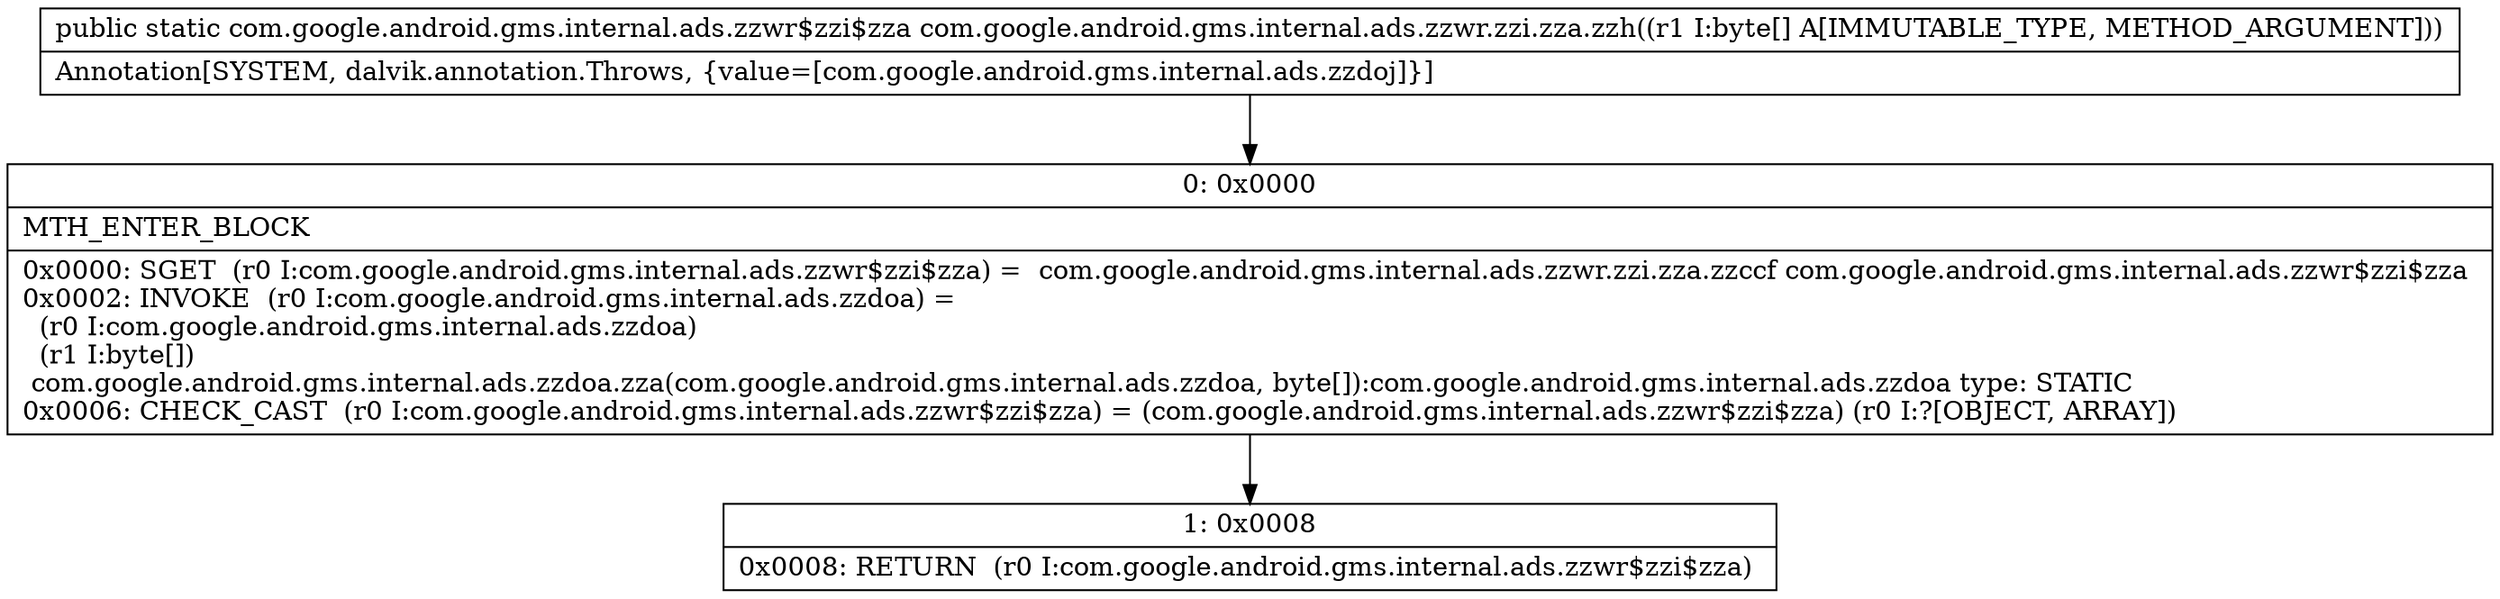 digraph "CFG forcom.google.android.gms.internal.ads.zzwr.zzi.zza.zzh([B)Lcom\/google\/android\/gms\/internal\/ads\/zzwr$zzi$zza;" {
Node_0 [shape=record,label="{0\:\ 0x0000|MTH_ENTER_BLOCK\l|0x0000: SGET  (r0 I:com.google.android.gms.internal.ads.zzwr$zzi$zza) =  com.google.android.gms.internal.ads.zzwr.zzi.zza.zzccf com.google.android.gms.internal.ads.zzwr$zzi$zza \l0x0002: INVOKE  (r0 I:com.google.android.gms.internal.ads.zzdoa) = \l  (r0 I:com.google.android.gms.internal.ads.zzdoa)\l  (r1 I:byte[])\l com.google.android.gms.internal.ads.zzdoa.zza(com.google.android.gms.internal.ads.zzdoa, byte[]):com.google.android.gms.internal.ads.zzdoa type: STATIC \l0x0006: CHECK_CAST  (r0 I:com.google.android.gms.internal.ads.zzwr$zzi$zza) = (com.google.android.gms.internal.ads.zzwr$zzi$zza) (r0 I:?[OBJECT, ARRAY]) \l}"];
Node_1 [shape=record,label="{1\:\ 0x0008|0x0008: RETURN  (r0 I:com.google.android.gms.internal.ads.zzwr$zzi$zza) \l}"];
MethodNode[shape=record,label="{public static com.google.android.gms.internal.ads.zzwr$zzi$zza com.google.android.gms.internal.ads.zzwr.zzi.zza.zzh((r1 I:byte[] A[IMMUTABLE_TYPE, METHOD_ARGUMENT]))  | Annotation[SYSTEM, dalvik.annotation.Throws, \{value=[com.google.android.gms.internal.ads.zzdoj]\}]\l}"];
MethodNode -> Node_0;
Node_0 -> Node_1;
}


